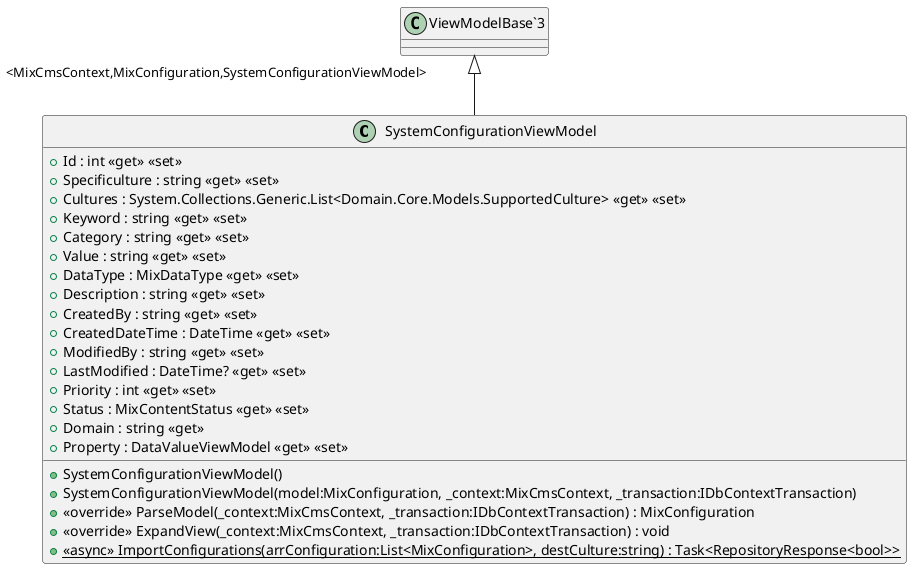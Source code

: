 @startuml
class SystemConfigurationViewModel {
    + Id : int <<get>> <<set>>
    + Specificulture : string <<get>> <<set>>
    + Cultures : System.Collections.Generic.List<Domain.Core.Models.SupportedCulture> <<get>> <<set>>
    + Keyword : string <<get>> <<set>>
    + Category : string <<get>> <<set>>
    + Value : string <<get>> <<set>>
    + DataType : MixDataType <<get>> <<set>>
    + Description : string <<get>> <<set>>
    + CreatedBy : string <<get>> <<set>>
    + CreatedDateTime : DateTime <<get>> <<set>>
    + ModifiedBy : string <<get>> <<set>>
    + LastModified : DateTime? <<get>> <<set>>
    + Priority : int <<get>> <<set>>
    + Status : MixContentStatus <<get>> <<set>>
    + Domain : string <<get>>
    + Property : DataValueViewModel <<get>> <<set>>
    + SystemConfigurationViewModel()
    + SystemConfigurationViewModel(model:MixConfiguration, _context:MixCmsContext, _transaction:IDbContextTransaction)
    + <<override>> ParseModel(_context:MixCmsContext, _transaction:IDbContextTransaction) : MixConfiguration
    + <<override>> ExpandView(_context:MixCmsContext, _transaction:IDbContextTransaction) : void
    + {static} <<async>> ImportConfigurations(arrConfiguration:List<MixConfiguration>, destCulture:string) : Task<RepositoryResponse<bool>>
}
"ViewModelBase`3" "<MixCmsContext,MixConfiguration,SystemConfigurationViewModel>" <|-- SystemConfigurationViewModel
@enduml
